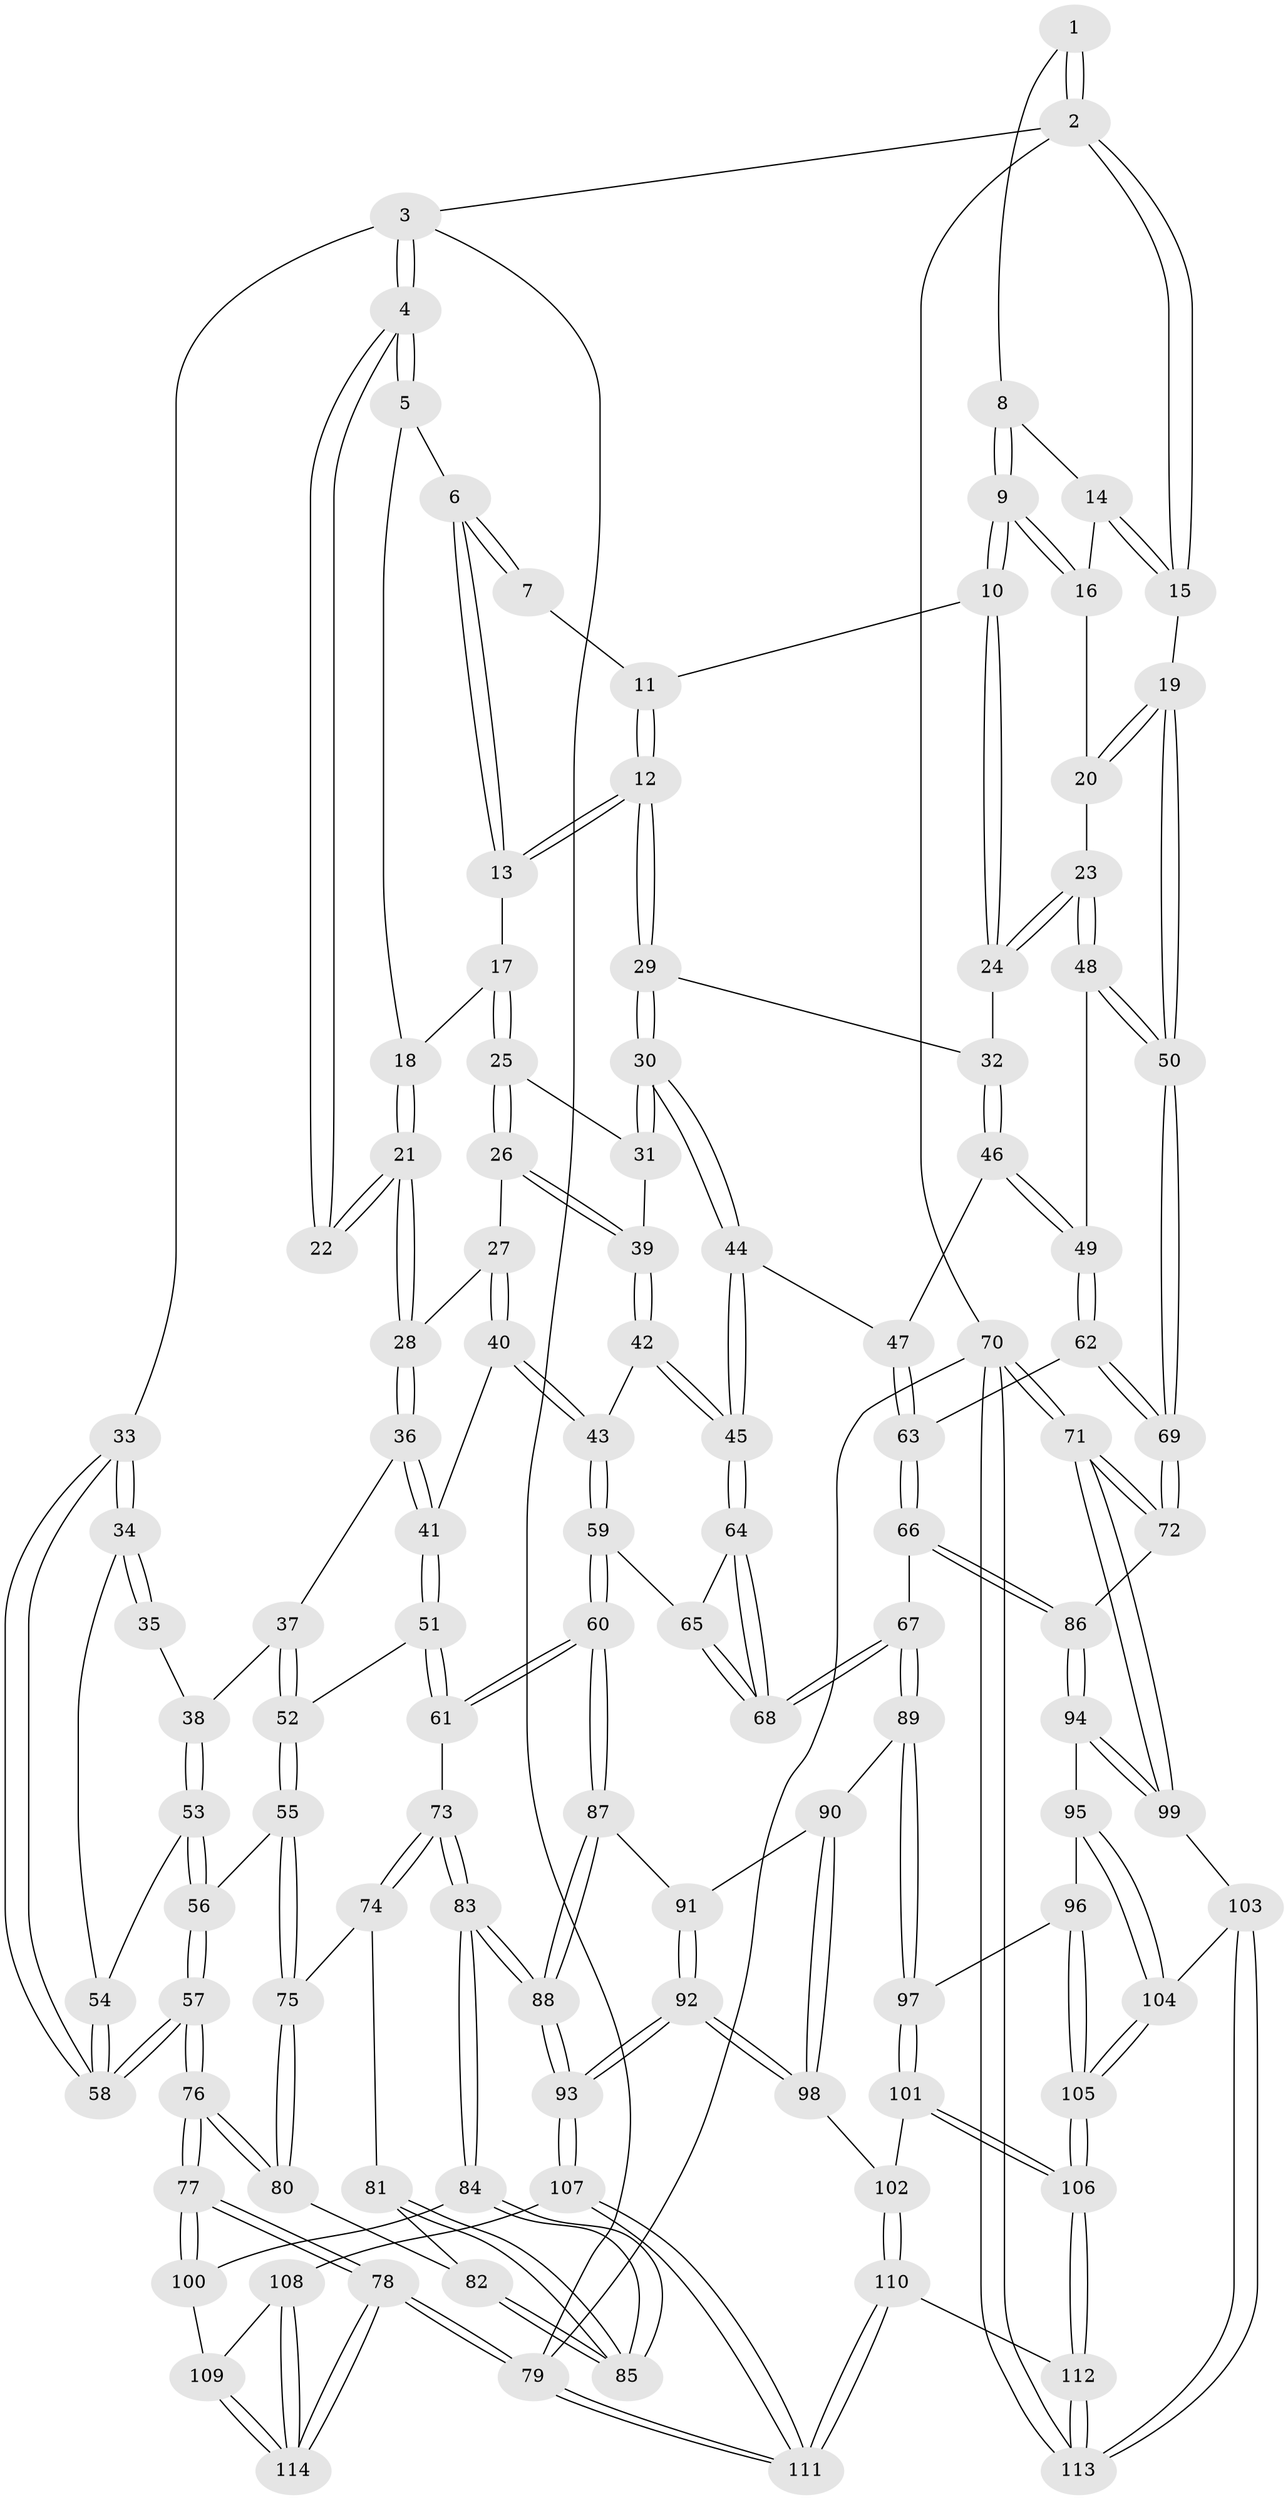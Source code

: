 // Generated by graph-tools (version 1.1) at 2025/11/02/27/25 16:11:51]
// undirected, 114 vertices, 282 edges
graph export_dot {
graph [start="1"]
  node [color=gray90,style=filled];
  1 [pos="+0.7960331405108164+0"];
  2 [pos="+1+0"];
  3 [pos="+0+0"];
  4 [pos="+0+0"];
  5 [pos="+0.27524643518835057+0"];
  6 [pos="+0.552625334727542+0"];
  7 [pos="+0.7159763963915294+0"];
  8 [pos="+0.8419079505043435+0.006300236604662511"];
  9 [pos="+0.8312822351913988+0.08595600795233416"];
  10 [pos="+0.8239626137365331+0.09299134422770085"];
  11 [pos="+0.7591201184715036+0.008246350123691635"];
  12 [pos="+0.6786001458668487+0.13472198469743413"];
  13 [pos="+0.551127270288407+0"];
  14 [pos="+0.915833057458939+0.017692820224774548"];
  15 [pos="+1+0"];
  16 [pos="+0.8861546659394216+0.08163862905753379"];
  17 [pos="+0.4600244770745461+0.049710988314311685"];
  18 [pos="+0.28567941628765214+0.05857624928616846"];
  19 [pos="+1+0"];
  20 [pos="+0.9460977142228648+0.09576306276103574"];
  21 [pos="+0.250437558408028+0.1243773136503261"];
  22 [pos="+0.21490154210752851+0.10290295620046963"];
  23 [pos="+0.9288707706364577+0.2328808210144057"];
  24 [pos="+0.7893476480631407+0.14446481137863318"];
  25 [pos="+0.46249712704076074+0.12694137747909423"];
  26 [pos="+0.393508484803771+0.18839822647686436"];
  27 [pos="+0.3752294830298948+0.19949038762331922"];
  28 [pos="+0.2582882154435446+0.1669409517619097"];
  29 [pos="+0.687294641324345+0.16618467325104413"];
  30 [pos="+0.6461634181751184+0.19068532396483343"];
  31 [pos="+0.5010931062577345+0.14932999553120074"];
  32 [pos="+0.7074190255766013+0.17091624002531203"];
  33 [pos="+0+0"];
  34 [pos="+0+0"];
  35 [pos="+0.08480138050527934+0.10797922588320442"];
  36 [pos="+0.2055477698385125+0.2327276848513119"];
  37 [pos="+0.18806312551934012+0.2533901135555576"];
  38 [pos="+0.14462490100970868+0.2610936841307403"];
  39 [pos="+0.5002052320664316+0.2655629106430153"];
  40 [pos="+0.39153080529391243+0.30713468428193913"];
  41 [pos="+0.3773019983365458+0.31498071344791867"];
  42 [pos="+0.5208225492842992+0.3107588694313679"];
  43 [pos="+0.43106873663913986+0.3336435283947145"];
  44 [pos="+0.5854524030460225+0.31551416976293484"];
  45 [pos="+0.5784435266519468+0.321152647056098"];
  46 [pos="+0.7570971439692714+0.27634324162798674"];
  47 [pos="+0.6864303381219661+0.360815681968247"];
  48 [pos="+0.9725364319631707+0.29548846470073103"];
  49 [pos="+0.8269799131987209+0.3453960583004914"];
  50 [pos="+1+0.36196353026430644"];
  51 [pos="+0.2762593586159254+0.37630664570274147"];
  52 [pos="+0.2737907681507142+0.37432299146399695"];
  53 [pos="+0.13654373918057422+0.26528429932346487"];
  54 [pos="+0.1122159188342019+0.2577357296281769"];
  55 [pos="+0.12256663781062305+0.4242612352514177"];
  56 [pos="+0.0948642427273698+0.3576958682000812"];
  57 [pos="+0+0.4245330411346001"];
  58 [pos="+0+0.2837678556246522"];
  59 [pos="+0.4343541810291005+0.4951630507911929"];
  60 [pos="+0.41236785900181316+0.5100121070565827"];
  61 [pos="+0.29881636792511795+0.4789331999428679"];
  62 [pos="+0.780512830344529+0.4411707455288836"];
  63 [pos="+0.7589625024279137+0.47052264917229536"];
  64 [pos="+0.5771324068919927+0.3415800336818236"];
  65 [pos="+0.44345667206019596+0.4944181682885398"];
  66 [pos="+0.7423395779489808+0.5321353079665299"];
  67 [pos="+0.6548149668008311+0.5488465153319795"];
  68 [pos="+0.6370374506726748+0.5356179088919567"];
  69 [pos="+1+0.4364025242640606"];
  70 [pos="+1+1"];
  71 [pos="+1+0.82710508287763"];
  72 [pos="+1+0.46406291358369817"];
  73 [pos="+0.26306523214004124+0.5050333741157418"];
  74 [pos="+0.1930936579889551+0.5032284906733737"];
  75 [pos="+0.12323714092751917+0.450464754051407"];
  76 [pos="+0+0.5703504040276545"];
  77 [pos="+0+0.9794674929076198"];
  78 [pos="+0+1"];
  79 [pos="+0+1"];
  80 [pos="+0+0.5825427076966698"];
  81 [pos="+0.17719566932187483+0.5241848877798504"];
  82 [pos="+0+0.5929144772158146"];
  83 [pos="+0.23525630103842252+0.7378623916767522"];
  84 [pos="+0.18560891104614383+0.7374887364532516"];
  85 [pos="+0.12186360669689707+0.6754615849814782"];
  86 [pos="+0.8305036413485306+0.598778493170394"];
  87 [pos="+0.41252704792446104+0.5610396188794494"];
  88 [pos="+0.2970730336229279+0.7638136253649075"];
  89 [pos="+0.601048717860861+0.6606554843495369"];
  90 [pos="+0.5097174697606758+0.6516505966715676"];
  91 [pos="+0.47751559590263126+0.6332663291334172"];
  92 [pos="+0.35382483490420974+0.78388903633219"];
  93 [pos="+0.3162920883061704+0.7838258527120285"];
  94 [pos="+0.8370304065452729+0.6576818608952041"];
  95 [pos="+0.7763811176453568+0.7327516917912175"];
  96 [pos="+0.6059794412246665+0.7105782861848854"];
  97 [pos="+0.6055502418628184+0.7102239150426574"];
  98 [pos="+0.410485678956387+0.7902590548618051"];
  99 [pos="+0.9369221579374164+0.7646570731295961"];
  100 [pos="+0.17512846890637246+0.7488428802462891"];
  101 [pos="+0.5044041483745779+0.810458076463235"];
  102 [pos="+0.4542953176338898+0.8045096871832533"];
  103 [pos="+0.8593520682365183+0.8586438352788203"];
  104 [pos="+0.750349305580354+0.8452803663503701"];
  105 [pos="+0.7080758761878995+0.8745506063865287"];
  106 [pos="+0.6411746658911607+1"];
  107 [pos="+0.3032748448067807+1"];
  108 [pos="+0.18243742857693482+0.9698676183939966"];
  109 [pos="+0.11363049958155785+0.8979318307329968"];
  110 [pos="+0.45336390593164394+1"];
  111 [pos="+0.3253428174455224+1"];
  112 [pos="+0.6352377886330054+1"];
  113 [pos="+1+1"];
  114 [pos="+0+1"];
  1 -- 2;
  1 -- 2;
  1 -- 8;
  2 -- 3;
  2 -- 15;
  2 -- 15;
  2 -- 70;
  3 -- 4;
  3 -- 4;
  3 -- 33;
  3 -- 79;
  4 -- 5;
  4 -- 5;
  4 -- 22;
  4 -- 22;
  5 -- 6;
  5 -- 18;
  6 -- 7;
  6 -- 7;
  6 -- 13;
  6 -- 13;
  7 -- 11;
  8 -- 9;
  8 -- 9;
  8 -- 14;
  9 -- 10;
  9 -- 10;
  9 -- 16;
  9 -- 16;
  10 -- 11;
  10 -- 24;
  10 -- 24;
  11 -- 12;
  11 -- 12;
  12 -- 13;
  12 -- 13;
  12 -- 29;
  12 -- 29;
  13 -- 17;
  14 -- 15;
  14 -- 15;
  14 -- 16;
  15 -- 19;
  16 -- 20;
  17 -- 18;
  17 -- 25;
  17 -- 25;
  18 -- 21;
  18 -- 21;
  19 -- 20;
  19 -- 20;
  19 -- 50;
  19 -- 50;
  20 -- 23;
  21 -- 22;
  21 -- 22;
  21 -- 28;
  21 -- 28;
  23 -- 24;
  23 -- 24;
  23 -- 48;
  23 -- 48;
  24 -- 32;
  25 -- 26;
  25 -- 26;
  25 -- 31;
  26 -- 27;
  26 -- 39;
  26 -- 39;
  27 -- 28;
  27 -- 40;
  27 -- 40;
  28 -- 36;
  28 -- 36;
  29 -- 30;
  29 -- 30;
  29 -- 32;
  30 -- 31;
  30 -- 31;
  30 -- 44;
  30 -- 44;
  31 -- 39;
  32 -- 46;
  32 -- 46;
  33 -- 34;
  33 -- 34;
  33 -- 58;
  33 -- 58;
  34 -- 35;
  34 -- 35;
  34 -- 54;
  35 -- 38;
  36 -- 37;
  36 -- 41;
  36 -- 41;
  37 -- 38;
  37 -- 52;
  37 -- 52;
  38 -- 53;
  38 -- 53;
  39 -- 42;
  39 -- 42;
  40 -- 41;
  40 -- 43;
  40 -- 43;
  41 -- 51;
  41 -- 51;
  42 -- 43;
  42 -- 45;
  42 -- 45;
  43 -- 59;
  43 -- 59;
  44 -- 45;
  44 -- 45;
  44 -- 47;
  45 -- 64;
  45 -- 64;
  46 -- 47;
  46 -- 49;
  46 -- 49;
  47 -- 63;
  47 -- 63;
  48 -- 49;
  48 -- 50;
  48 -- 50;
  49 -- 62;
  49 -- 62;
  50 -- 69;
  50 -- 69;
  51 -- 52;
  51 -- 61;
  51 -- 61;
  52 -- 55;
  52 -- 55;
  53 -- 54;
  53 -- 56;
  53 -- 56;
  54 -- 58;
  54 -- 58;
  55 -- 56;
  55 -- 75;
  55 -- 75;
  56 -- 57;
  56 -- 57;
  57 -- 58;
  57 -- 58;
  57 -- 76;
  57 -- 76;
  59 -- 60;
  59 -- 60;
  59 -- 65;
  60 -- 61;
  60 -- 61;
  60 -- 87;
  60 -- 87;
  61 -- 73;
  62 -- 63;
  62 -- 69;
  62 -- 69;
  63 -- 66;
  63 -- 66;
  64 -- 65;
  64 -- 68;
  64 -- 68;
  65 -- 68;
  65 -- 68;
  66 -- 67;
  66 -- 86;
  66 -- 86;
  67 -- 68;
  67 -- 68;
  67 -- 89;
  67 -- 89;
  69 -- 72;
  69 -- 72;
  70 -- 71;
  70 -- 71;
  70 -- 113;
  70 -- 113;
  70 -- 79;
  71 -- 72;
  71 -- 72;
  71 -- 99;
  71 -- 99;
  72 -- 86;
  73 -- 74;
  73 -- 74;
  73 -- 83;
  73 -- 83;
  74 -- 75;
  74 -- 81;
  75 -- 80;
  75 -- 80;
  76 -- 77;
  76 -- 77;
  76 -- 80;
  76 -- 80;
  77 -- 78;
  77 -- 78;
  77 -- 100;
  77 -- 100;
  78 -- 79;
  78 -- 79;
  78 -- 114;
  78 -- 114;
  79 -- 111;
  79 -- 111;
  80 -- 82;
  81 -- 82;
  81 -- 85;
  81 -- 85;
  82 -- 85;
  82 -- 85;
  83 -- 84;
  83 -- 84;
  83 -- 88;
  83 -- 88;
  84 -- 85;
  84 -- 85;
  84 -- 100;
  86 -- 94;
  86 -- 94;
  87 -- 88;
  87 -- 88;
  87 -- 91;
  88 -- 93;
  88 -- 93;
  89 -- 90;
  89 -- 97;
  89 -- 97;
  90 -- 91;
  90 -- 98;
  90 -- 98;
  91 -- 92;
  91 -- 92;
  92 -- 93;
  92 -- 93;
  92 -- 98;
  92 -- 98;
  93 -- 107;
  93 -- 107;
  94 -- 95;
  94 -- 99;
  94 -- 99;
  95 -- 96;
  95 -- 104;
  95 -- 104;
  96 -- 97;
  96 -- 105;
  96 -- 105;
  97 -- 101;
  97 -- 101;
  98 -- 102;
  99 -- 103;
  100 -- 109;
  101 -- 102;
  101 -- 106;
  101 -- 106;
  102 -- 110;
  102 -- 110;
  103 -- 104;
  103 -- 113;
  103 -- 113;
  104 -- 105;
  104 -- 105;
  105 -- 106;
  105 -- 106;
  106 -- 112;
  106 -- 112;
  107 -- 108;
  107 -- 111;
  107 -- 111;
  108 -- 109;
  108 -- 114;
  108 -- 114;
  109 -- 114;
  109 -- 114;
  110 -- 111;
  110 -- 111;
  110 -- 112;
  112 -- 113;
  112 -- 113;
}
